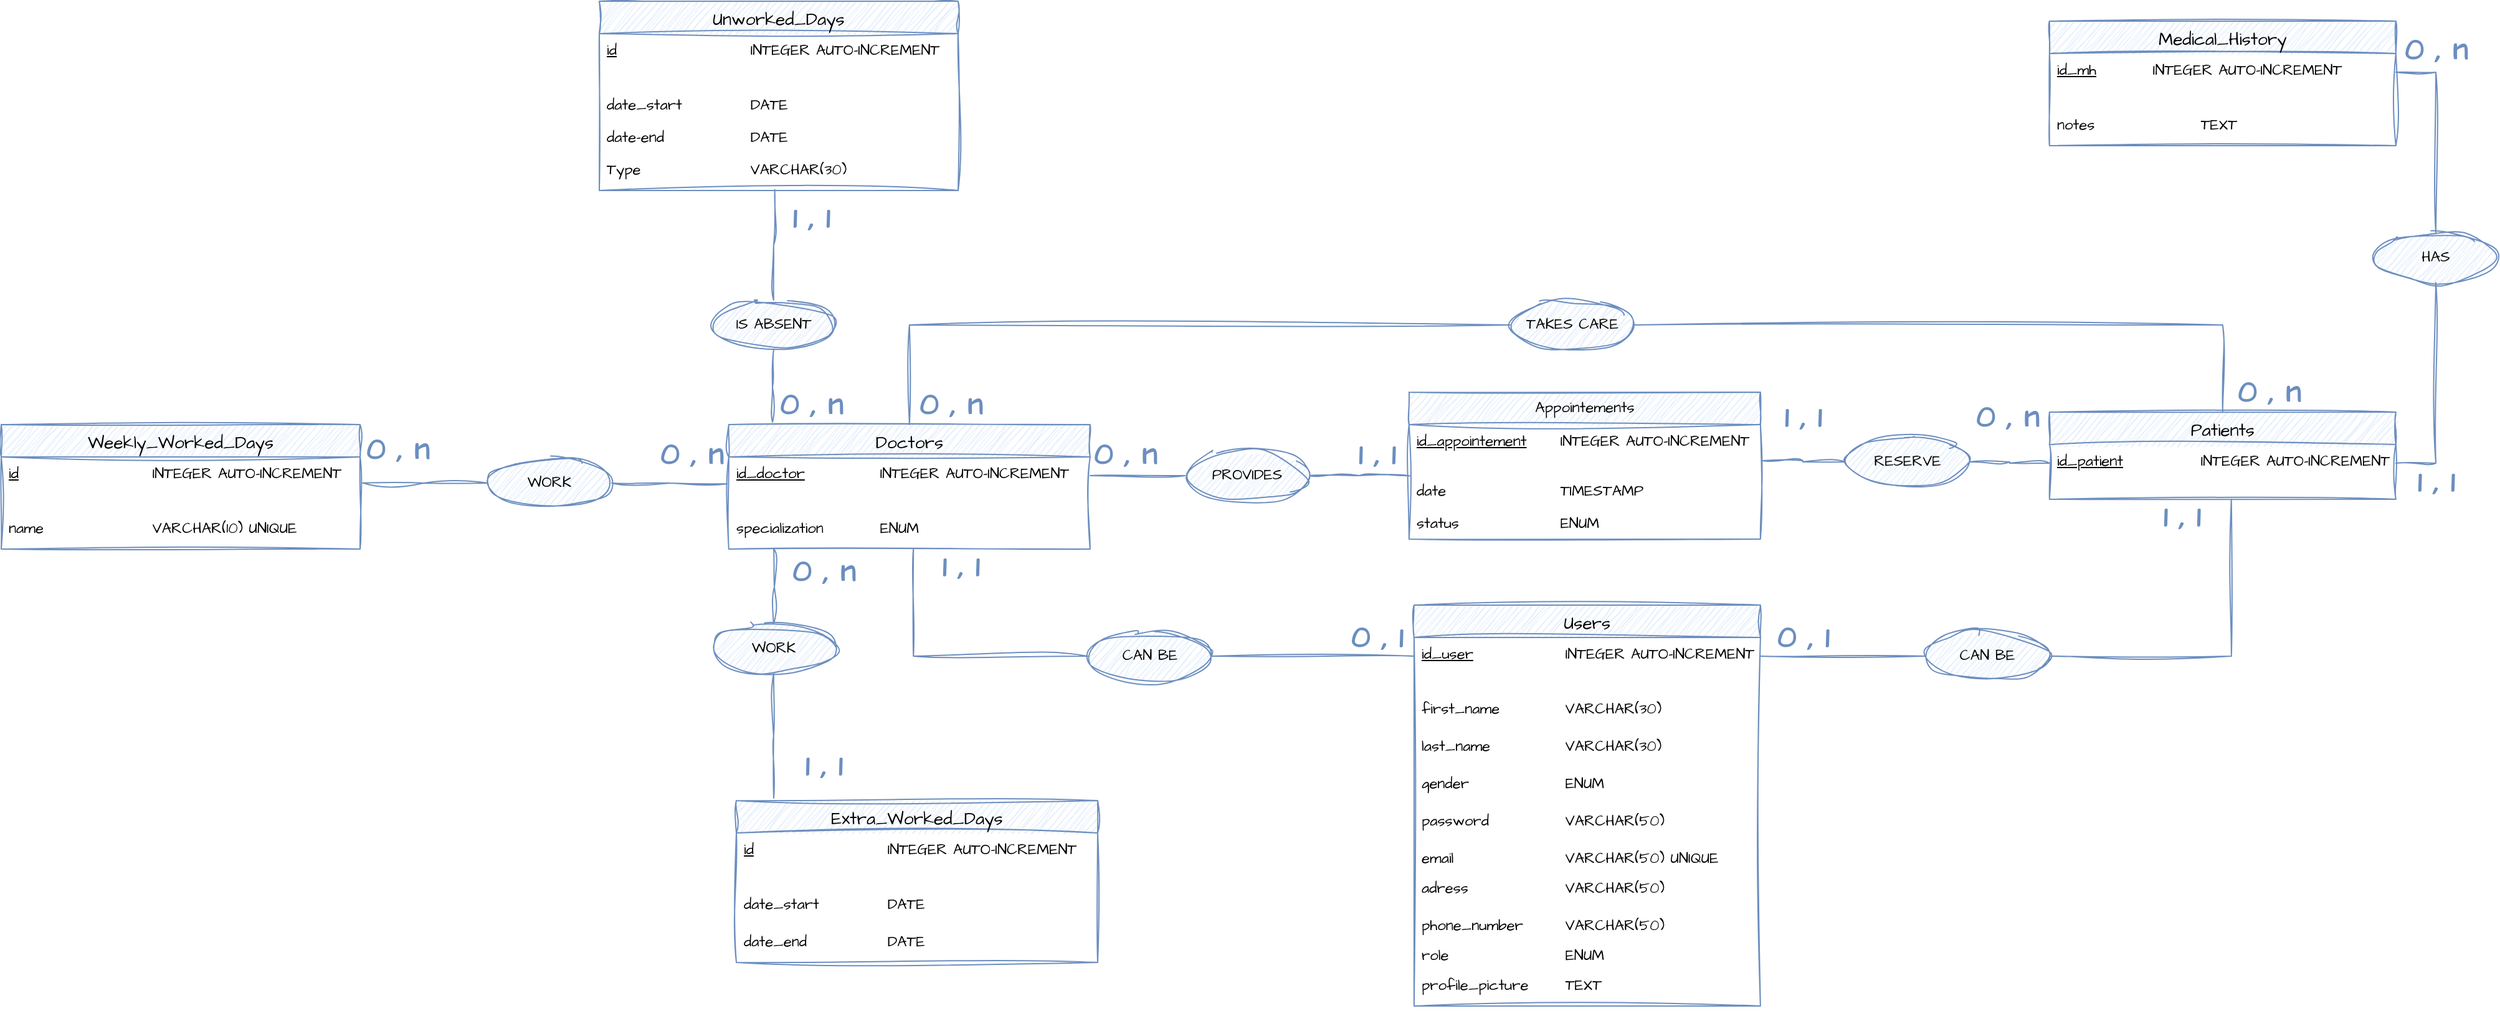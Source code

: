 <mxfile version="24.8.2">
  <diagram name="Page-1" id="alxZZVMIQb0VcoKswXgU">
    <mxGraphModel dx="3704" dy="735" grid="0" gridSize="10" guides="1" tooltips="1" connect="1" arrows="1" fold="1" page="1" pageScale="1" pageWidth="1169" pageHeight="827" background="none" math="0" shadow="0">
      <root>
        <mxCell id="0" />
        <mxCell id="1" parent="0" />
        <mxCell id="Q0sIho2IhB4wknDSnB5H-2" value="Patients" style="swimlane;fontStyle=0;childLayout=stackLayout;horizontal=1;startSize=26;horizontalStack=0;resizeParent=1;resizeParentMax=0;resizeLast=0;collapsible=1;marginBottom=0;align=center;fontSize=14;sketch=1;hachureGap=4;jiggle=2;curveFitting=1;fontFamily=Architects Daughter;fontSource=https%3A%2F%2Ffonts.googleapis.com%2Fcss%3Ffamily%3DArchitects%2BDaughter;fillColor=#dae8fc;strokeColor=#6c8ebf;" parent="1" vertex="1">
          <mxGeometry x="-691.08" y="347" width="278" height="70" as="geometry" />
        </mxCell>
        <mxCell id="Q0sIho2IhB4wknDSnB5H-3" value="&lt;u&gt;id_patient&lt;span style=&quot;white-space: pre;&quot;&gt;&#x9;&lt;span style=&quot;white-space: pre;&quot;&gt;&#x9;&lt;/span&gt;&lt;/span&gt;&lt;/u&gt;INTEGER AUTO-INCREMENT" style="text;strokeColor=none;fillColor=none;spacingLeft=4;spacingRight=4;overflow=hidden;rotatable=0;points=[[0,0.5],[1,0.5]];portConstraint=eastwest;fontSize=12;whiteSpace=wrap;html=1;fontFamily=Architects Daughter;fontSource=https%3A%2F%2Ffonts.googleapis.com%2Fcss%3Ffamily%3DArchitects%2BDaughter;" parent="Q0sIho2IhB4wknDSnB5H-2" vertex="1">
          <mxGeometry y="26" width="278" height="30" as="geometry" />
        </mxCell>
        <mxCell id="Q0sIho2IhB4wknDSnB5H-35" value="" style="text;strokeColor=none;fillColor=none;align=left;verticalAlign=middle;spacingTop=-1;spacingLeft=4;spacingRight=4;rotatable=0;labelPosition=right;points=[];portConstraint=eastwest;fontFamily=Architects Daughter;fontSource=https%3A%2F%2Ffonts.googleapis.com%2Fcss%3Ffamily%3DArchitects%2BDaughter;" parent="Q0sIho2IhB4wknDSnB5H-2" vertex="1">
          <mxGeometry y="56" width="278" height="14" as="geometry" />
        </mxCell>
        <mxCell id="Q0sIho2IhB4wknDSnB5H-12" value="Appointements" style="swimlane;fontStyle=0;childLayout=stackLayout;horizontal=1;startSize=26;fillColor=#dae8fc;horizontalStack=0;resizeParent=1;resizeParentMax=0;resizeLast=0;collapsible=1;marginBottom=0;whiteSpace=wrap;html=1;sketch=1;hachureGap=4;jiggle=2;curveFitting=1;fontFamily=Architects Daughter;fontSource=https%3A%2F%2Ffonts.googleapis.com%2Fcss%3Ffamily%3DArchitects%2BDaughter;strokeColor=#6c8ebf;" parent="1" vertex="1">
          <mxGeometry x="-1205.08" y="331" width="282" height="118" as="geometry" />
        </mxCell>
        <mxCell id="Q0sIho2IhB4wknDSnB5H-13" value="&lt;u&gt;id_appointement&lt;span style=&quot;white-space: pre;&quot;&gt;&#x9;&lt;/span&gt;&lt;/u&gt;INTEGER AUTO-INCREMENT" style="text;strokeColor=none;fillColor=none;align=left;verticalAlign=top;spacingLeft=4;spacingRight=4;overflow=hidden;rotatable=0;points=[[0,0.5],[1,0.5]];portConstraint=eastwest;whiteSpace=wrap;html=1;fontFamily=Architects Daughter;fontSource=https%3A%2F%2Ffonts.googleapis.com%2Fcss%3Ffamily%3DArchitects%2BDaughter;" parent="Q0sIho2IhB4wknDSnB5H-12" vertex="1">
          <mxGeometry y="26" width="282" height="26" as="geometry" />
        </mxCell>
        <mxCell id="Q0sIho2IhB4wknDSnB5H-33" value="" style="text;strokeColor=none;fillColor=none;align=left;verticalAlign=middle;spacingTop=-1;spacingLeft=4;spacingRight=4;rotatable=0;labelPosition=right;points=[];portConstraint=eastwest;fontFamily=Architects Daughter;fontSource=https%3A%2F%2Ffonts.googleapis.com%2Fcss%3Ffamily%3DArchitects%2BDaughter;" parent="Q0sIho2IhB4wknDSnB5H-12" vertex="1">
          <mxGeometry y="52" width="282" height="14" as="geometry" />
        </mxCell>
        <mxCell id="Q0sIho2IhB4wknDSnB5H-15" value="date&lt;span style=&quot;white-space: pre;&quot;&gt;&#x9;&lt;/span&gt;&lt;span style=&quot;white-space: pre;&quot;&gt;&#x9;&lt;/span&gt;&lt;span style=&quot;white-space: pre;&quot;&gt;&#x9;&lt;/span&gt;TIMESTAMP" style="text;strokeColor=none;fillColor=none;align=left;verticalAlign=top;spacingLeft=4;spacingRight=4;overflow=hidden;rotatable=0;points=[[0,0.5],[1,0.5]];portConstraint=eastwest;whiteSpace=wrap;html=1;fontFamily=Architects Daughter;fontSource=https%3A%2F%2Ffonts.googleapis.com%2Fcss%3Ffamily%3DArchitects%2BDaughter;" parent="Q0sIho2IhB4wknDSnB5H-12" vertex="1">
          <mxGeometry y="66" width="282" height="26" as="geometry" />
        </mxCell>
        <mxCell id="n1Hfq6vUsVu1If5atk3C-1" value="status&lt;span style=&quot;white-space: pre;&quot;&gt;&#x9;&lt;/span&gt;&lt;span style=&quot;white-space: pre;&quot;&gt;&#x9;&lt;/span&gt;&lt;span style=&quot;white-space: pre;&quot;&gt;&#x9;&lt;/span&gt;ENUM" style="text;strokeColor=none;fillColor=none;align=left;verticalAlign=top;spacingLeft=4;spacingRight=4;overflow=hidden;rotatable=0;points=[[0,0.5],[1,0.5]];portConstraint=eastwest;whiteSpace=wrap;html=1;fontFamily=Architects Daughter;fontSource=https%3A%2F%2Ffonts.googleapis.com%2Fcss%3Ffamily%3DArchitects%2BDaughter;" parent="Q0sIho2IhB4wknDSnB5H-12" vertex="1">
          <mxGeometry y="92" width="282" height="26" as="geometry" />
        </mxCell>
        <mxCell id="DxlF58V1070O_kGSzrWt-10" style="edgeStyle=orthogonalEdgeStyle;rounded=0;sketch=1;hachureGap=4;jiggle=2;curveFitting=1;orthogonalLoop=1;jettySize=auto;html=1;exitX=0.5;exitY=0;exitDx=0;exitDy=0;entryX=0;entryY=0.5;entryDx=0;entryDy=0;fontFamily=Architects Daughter;fontSource=https%3A%2F%2Ffonts.googleapis.com%2Fcss%3Ffamily%3DArchitects%2BDaughter;fillColor=#dae8fc;strokeColor=#6c8ebf;endArrow=none;endFill=0;" edge="1" parent="1" source="Q0sIho2IhB4wknDSnB5H-16" target="jdSFswwZCzQ2K8c3czEe-4">
          <mxGeometry relative="1" as="geometry" />
        </mxCell>
        <mxCell id="Q0sIho2IhB4wknDSnB5H-16" value="Doctors" style="swimlane;fontStyle=0;childLayout=stackLayout;horizontal=1;startSize=26;horizontalStack=0;resizeParent=1;resizeParentMax=0;resizeLast=0;collapsible=1;marginBottom=0;align=center;fontSize=14;sketch=1;hachureGap=4;jiggle=2;curveFitting=1;fontFamily=Architects Daughter;fontSource=https%3A%2F%2Ffonts.googleapis.com%2Fcss%3Ffamily%3DArchitects%2BDaughter;fillColor=#dae8fc;strokeColor=#6c8ebf;" parent="1" vertex="1">
          <mxGeometry x="-1751.08" y="357" width="290" height="100" as="geometry" />
        </mxCell>
        <mxCell id="Q0sIho2IhB4wknDSnB5H-17" value="&lt;u&gt;id_doctor&lt;span style=&quot;white-space: pre;&quot;&gt;&#x9;&lt;span style=&quot;white-space: pre;&quot;&gt;&#x9;&lt;/span&gt;&lt;/span&gt;&lt;/u&gt;INTEGER AUTO-INCREMENT" style="text;strokeColor=none;fillColor=none;spacingLeft=4;spacingRight=4;overflow=hidden;rotatable=0;points=[[0,0.5],[1,0.5]];portConstraint=eastwest;fontSize=12;whiteSpace=wrap;html=1;fontFamily=Architects Daughter;fontSource=https%3A%2F%2Ffonts.googleapis.com%2Fcss%3Ffamily%3DArchitects%2BDaughter;" parent="Q0sIho2IhB4wknDSnB5H-16" vertex="1">
          <mxGeometry y="26" width="290" height="30" as="geometry" />
        </mxCell>
        <mxCell id="Q0sIho2IhB4wknDSnB5H-34" value="" style="text;strokeColor=none;fillColor=none;align=left;verticalAlign=middle;spacingTop=-1;spacingLeft=4;spacingRight=4;rotatable=0;labelPosition=right;points=[];portConstraint=eastwest;fontFamily=Architects Daughter;fontSource=https%3A%2F%2Ffonts.googleapis.com%2Fcss%3Ffamily%3DArchitects%2BDaughter;" parent="Q0sIho2IhB4wknDSnB5H-16" vertex="1">
          <mxGeometry y="56" width="290" height="14" as="geometry" />
        </mxCell>
        <mxCell id="Q0sIho2IhB4wknDSnB5H-19" value="specialization&lt;span style=&quot;white-space: pre;&quot;&gt;&#x9;&lt;span style=&quot;white-space: pre;&quot;&gt;&#x9;&lt;/span&gt;&lt;/span&gt;ENUM" style="text;strokeColor=none;fillColor=none;spacingLeft=4;spacingRight=4;overflow=hidden;rotatable=0;points=[[0,0.5],[1,0.5]];portConstraint=eastwest;fontSize=12;whiteSpace=wrap;html=1;fontFamily=Architects Daughter;fontSource=https%3A%2F%2Ffonts.googleapis.com%2Fcss%3Ffamily%3DArchitects%2BDaughter;" parent="Q0sIho2IhB4wknDSnB5H-16" vertex="1">
          <mxGeometry y="70" width="290" height="30" as="geometry" />
        </mxCell>
        <mxCell id="Q0sIho2IhB4wknDSnB5H-60" value="Unworked_Days" style="swimlane;fontStyle=0;childLayout=stackLayout;horizontal=1;startSize=26;horizontalStack=0;resizeParent=1;resizeParentMax=0;resizeLast=0;collapsible=1;marginBottom=0;align=center;fontSize=14;sketch=1;hachureGap=4;jiggle=2;curveFitting=1;fontFamily=Architects Daughter;fontSource=https%3A%2F%2Ffonts.googleapis.com%2Fcss%3Ffamily%3DArchitects%2BDaughter;fillColor=#dae8fc;strokeColor=#6c8ebf;" parent="1" vertex="1">
          <mxGeometry x="-1855" y="17" width="288" height="152" as="geometry" />
        </mxCell>
        <mxCell id="Q0sIho2IhB4wknDSnB5H-61" value="&lt;u&gt;id&lt;span style=&quot;white-space: pre;&quot;&gt;&#x9;&lt;span style=&quot;white-space: pre;&quot;&gt;&#x9;&lt;span style=&quot;white-space: pre;&quot;&gt;&#x9;&lt;/span&gt;&lt;/span&gt;&lt;/span&gt;&lt;/u&gt;INTEGER AUTO-INCREMENT" style="text;strokeColor=none;fillColor=none;spacingLeft=4;spacingRight=4;overflow=hidden;rotatable=0;points=[[0,0.5],[1,0.5]];portConstraint=eastwest;fontSize=12;whiteSpace=wrap;html=1;fontFamily=Architects Daughter;fontSource=https%3A%2F%2Ffonts.googleapis.com%2Fcss%3Ffamily%3DArchitects%2BDaughter;" parent="Q0sIho2IhB4wknDSnB5H-60" vertex="1">
          <mxGeometry y="26" width="288" height="30" as="geometry" />
        </mxCell>
        <mxCell id="Q0sIho2IhB4wknDSnB5H-85" value="" style="text;strokeColor=none;fillColor=none;align=left;verticalAlign=middle;spacingTop=-1;spacingLeft=4;spacingRight=4;rotatable=0;labelPosition=right;points=[];portConstraint=eastwest;fontFamily=Architects Daughter;fontSource=https%3A%2F%2Ffonts.googleapis.com%2Fcss%3Ffamily%3DArchitects%2BDaughter;" parent="Q0sIho2IhB4wknDSnB5H-60" vertex="1">
          <mxGeometry y="56" width="288" height="14" as="geometry" />
        </mxCell>
        <mxCell id="Q0sIho2IhB4wknDSnB5H-63" value="date_start&lt;span style=&quot;white-space: pre;&quot;&gt;&#x9;&lt;/span&gt;&lt;span style=&quot;white-space: pre;&quot;&gt;&#x9;&lt;/span&gt;DATE" style="text;strokeColor=none;fillColor=none;align=left;verticalAlign=top;spacingLeft=4;spacingRight=4;overflow=hidden;rotatable=0;points=[[0,0.5],[1,0.5]];portConstraint=eastwest;whiteSpace=wrap;html=1;fontFamily=Architects Daughter;fontSource=https%3A%2F%2Ffonts.googleapis.com%2Fcss%3Ffamily%3DArchitects%2BDaughter;" parent="Q0sIho2IhB4wknDSnB5H-60" vertex="1">
          <mxGeometry y="70" width="288" height="26" as="geometry" />
        </mxCell>
        <mxCell id="Q0sIho2IhB4wknDSnB5H-64" value="date-end&lt;span style=&quot;white-space: pre;&quot;&gt;&#x9;&lt;/span&gt;&lt;span style=&quot;white-space: pre;&quot;&gt;&#x9;&lt;/span&gt;DATE" style="text;strokeColor=none;fillColor=none;align=left;verticalAlign=top;spacingLeft=4;spacingRight=4;overflow=hidden;rotatable=0;points=[[0,0.5],[1,0.5]];portConstraint=eastwest;whiteSpace=wrap;html=1;fontFamily=Architects Daughter;fontSource=https%3A%2F%2Ffonts.googleapis.com%2Fcss%3Ffamily%3DArchitects%2BDaughter;" parent="Q0sIho2IhB4wknDSnB5H-60" vertex="1">
          <mxGeometry y="96" width="288" height="26" as="geometry" />
        </mxCell>
        <mxCell id="Q0sIho2IhB4wknDSnB5H-66" value="Type&lt;span style=&quot;white-space: pre;&quot;&gt;&#x9;&lt;/span&gt;&lt;span style=&quot;white-space: pre;&quot;&gt;&#x9;&lt;/span&gt;&lt;span style=&quot;white-space: pre;&quot;&gt;&#x9;&lt;/span&gt;VARCHAR(30)" style="text;strokeColor=none;fillColor=none;spacingLeft=4;spacingRight=4;overflow=hidden;rotatable=0;points=[[0,0.5],[1,0.5]];portConstraint=eastwest;fontSize=12;whiteSpace=wrap;html=1;fontFamily=Architects Daughter;fontSource=https%3A%2F%2Ffonts.googleapis.com%2Fcss%3Ffamily%3DArchitects%2BDaughter;" parent="Q0sIho2IhB4wknDSnB5H-60" vertex="1">
          <mxGeometry y="122" width="288" height="30" as="geometry" />
        </mxCell>
        <mxCell id="Q0sIho2IhB4wknDSnB5H-67" value="Weekly_Worked_Days" style="swimlane;fontStyle=0;childLayout=stackLayout;horizontal=1;startSize=26;horizontalStack=0;resizeParent=1;resizeParentMax=0;resizeLast=0;collapsible=1;marginBottom=0;align=center;fontSize=14;sketch=1;hachureGap=4;jiggle=2;curveFitting=1;fontFamily=Architects Daughter;fontSource=https%3A%2F%2Ffonts.googleapis.com%2Fcss%3Ffamily%3DArchitects%2BDaughter;fillColor=#dae8fc;strokeColor=#6c8ebf;" parent="1" vertex="1">
          <mxGeometry x="-2335" y="357" width="288" height="100" as="geometry" />
        </mxCell>
        <mxCell id="Q0sIho2IhB4wknDSnB5H-68" value="&lt;u&gt;id&lt;span style=&quot;white-space: pre;&quot;&gt;&#x9;&lt;span style=&quot;white-space: pre;&quot;&gt;&#x9;&lt;span style=&quot;white-space: pre;&quot;&gt;&#x9;&lt;/span&gt;&lt;/span&gt;&lt;/span&gt;&lt;/u&gt;INTEGER AUTO-INCREMENT" style="text;strokeColor=none;fillColor=none;spacingLeft=4;spacingRight=4;overflow=hidden;rotatable=0;points=[[0,0.5],[1,0.5]];portConstraint=eastwest;fontSize=12;whiteSpace=wrap;html=1;fontFamily=Architects Daughter;fontSource=https%3A%2F%2Ffonts.googleapis.com%2Fcss%3Ffamily%3DArchitects%2BDaughter;" parent="Q0sIho2IhB4wknDSnB5H-67" vertex="1">
          <mxGeometry y="26" width="288" height="30" as="geometry" />
        </mxCell>
        <mxCell id="Q0sIho2IhB4wknDSnB5H-84" value="" style="text;strokeColor=none;fillColor=none;align=left;verticalAlign=middle;spacingTop=-1;spacingLeft=4;spacingRight=4;rotatable=0;labelPosition=right;points=[];portConstraint=eastwest;fontFamily=Architects Daughter;fontSource=https%3A%2F%2Ffonts.googleapis.com%2Fcss%3Ffamily%3DArchitects%2BDaughter;" parent="Q0sIho2IhB4wknDSnB5H-67" vertex="1">
          <mxGeometry y="56" width="288" height="14" as="geometry" />
        </mxCell>
        <mxCell id="Q0sIho2IhB4wknDSnB5H-69" value="name&lt;span style=&quot;white-space: pre;&quot;&gt;&#x9;&lt;/span&gt;&lt;span style=&quot;white-space: pre;&quot;&gt;&#x9;&lt;/span&gt;&lt;span style=&quot;white-space: pre;&quot;&gt;&#x9;&lt;/span&gt;VARCHAR(10) UNIQUE" style="text;strokeColor=none;fillColor=none;spacingLeft=4;spacingRight=4;overflow=hidden;rotatable=0;points=[[0,0.5],[1,0.5]];portConstraint=eastwest;fontSize=12;whiteSpace=wrap;html=1;fontFamily=Architects Daughter;fontSource=https%3A%2F%2Ffonts.googleapis.com%2Fcss%3Ffamily%3DArchitects%2BDaughter;" parent="Q0sIho2IhB4wknDSnB5H-67" vertex="1">
          <mxGeometry y="70" width="288" height="30" as="geometry" />
        </mxCell>
        <mxCell id="Q88RYrXmznJypRlkHGew-1" value="Extra_Worked_Days" style="swimlane;fontStyle=0;childLayout=stackLayout;horizontal=1;startSize=26;horizontalStack=0;resizeParent=1;resizeParentMax=0;resizeLast=0;collapsible=1;marginBottom=0;align=center;fontSize=14;sketch=1;hachureGap=4;jiggle=2;curveFitting=1;fontFamily=Architects Daughter;fontSource=https%3A%2F%2Ffonts.googleapis.com%2Fcss%3Ffamily%3DArchitects%2BDaughter;fillColor=#dae8fc;strokeColor=#6c8ebf;" parent="1" vertex="1">
          <mxGeometry x="-1745" y="659" width="290" height="130" as="geometry" />
        </mxCell>
        <mxCell id="Q88RYrXmznJypRlkHGew-5" value="&lt;u&gt;id&lt;span style=&quot;white-space: pre;&quot;&gt;&#x9;&lt;span style=&quot;white-space: pre;&quot;&gt;&#x9;&lt;span style=&quot;white-space: pre;&quot;&gt;&#x9;&lt;/span&gt;&lt;/span&gt;&lt;/span&gt;&lt;/u&gt;INTEGER AUTO-INCREMENT" style="text;strokeColor=none;fillColor=none;spacingLeft=4;spacingRight=4;overflow=hidden;rotatable=0;points=[[0,0.5],[1,0.5]];portConstraint=eastwest;fontSize=12;whiteSpace=wrap;html=1;fontFamily=Architects Daughter;fontSource=https%3A%2F%2Ffonts.googleapis.com%2Fcss%3Ffamily%3DArchitects%2BDaughter;" parent="Q88RYrXmznJypRlkHGew-1" vertex="1">
          <mxGeometry y="26" width="290" height="30" as="geometry" />
        </mxCell>
        <mxCell id="Q88RYrXmznJypRlkHGew-6" value="" style="text;strokeColor=none;fillColor=none;align=left;verticalAlign=middle;spacingTop=-1;spacingLeft=4;spacingRight=4;rotatable=0;labelPosition=right;points=[];portConstraint=eastwest;fontFamily=Architects Daughter;fontSource=https%3A%2F%2Ffonts.googleapis.com%2Fcss%3Ffamily%3DArchitects%2BDaughter;" parent="Q88RYrXmznJypRlkHGew-1" vertex="1">
          <mxGeometry y="56" width="290" height="14" as="geometry" />
        </mxCell>
        <mxCell id="Q88RYrXmznJypRlkHGew-8" value="date_start&lt;span style=&quot;white-space: pre;&quot;&gt;&#x9;&lt;/span&gt;&lt;span style=&quot;white-space: pre;&quot;&gt;&#x9;&lt;/span&gt;DATE" style="text;strokeColor=none;fillColor=none;spacingLeft=4;spacingRight=4;overflow=hidden;rotatable=0;points=[[0,0.5],[1,0.5]];portConstraint=eastwest;fontSize=12;whiteSpace=wrap;html=1;fontFamily=Architects Daughter;fontSource=https%3A%2F%2Ffonts.googleapis.com%2Fcss%3Ffamily%3DArchitects%2BDaughter;" parent="Q88RYrXmznJypRlkHGew-1" vertex="1">
          <mxGeometry y="70" width="290" height="30" as="geometry" />
        </mxCell>
        <mxCell id="Q88RYrXmznJypRlkHGew-3" value="date_end&lt;span style=&quot;white-space: pre;&quot;&gt;&#x9;&lt;/span&gt;&lt;span style=&quot;white-space: pre;&quot;&gt;&#x9;&lt;/span&gt;DATE" style="text;strokeColor=none;fillColor=none;spacingLeft=4;spacingRight=4;overflow=hidden;rotatable=0;points=[[0,0.5],[1,0.5]];portConstraint=eastwest;fontSize=12;whiteSpace=wrap;html=1;fontFamily=Architects Daughter;fontSource=https%3A%2F%2Ffonts.googleapis.com%2Fcss%3Ffamily%3DArchitects%2BDaughter;" parent="Q88RYrXmznJypRlkHGew-1" vertex="1">
          <mxGeometry y="100" width="290" height="30" as="geometry" />
        </mxCell>
        <mxCell id="jdSFswwZCzQ2K8c3czEe-1" value="WORK" style="ellipse;whiteSpace=wrap;html=1;align=center;sketch=1;hachureGap=4;jiggle=2;curveFitting=1;fontFamily=Architects Daughter;fontSource=https%3A%2F%2Ffonts.googleapis.com%2Fcss%3Ffamily%3DArchitects%2BDaughter;fillColor=#dae8fc;strokeColor=#6c8ebf;" parent="1" vertex="1">
          <mxGeometry x="-1945" y="384" width="100" height="40" as="geometry" />
        </mxCell>
        <mxCell id="DxlF58V1070O_kGSzrWt-11" style="edgeStyle=orthogonalEdgeStyle;rounded=0;sketch=1;hachureGap=4;jiggle=2;curveFitting=1;orthogonalLoop=1;jettySize=auto;html=1;exitX=1;exitY=0.5;exitDx=0;exitDy=0;entryX=0.5;entryY=0;entryDx=0;entryDy=0;fontFamily=Architects Daughter;fontSource=https%3A%2F%2Ffonts.googleapis.com%2Fcss%3Ffamily%3DArchitects%2BDaughter;fillColor=#dae8fc;strokeColor=#6c8ebf;endArrow=none;endFill=0;" edge="1" parent="1" source="jdSFswwZCzQ2K8c3czEe-4" target="Q0sIho2IhB4wknDSnB5H-2">
          <mxGeometry relative="1" as="geometry" />
        </mxCell>
        <mxCell id="jdSFswwZCzQ2K8c3czEe-4" value="TAKES CARE" style="ellipse;whiteSpace=wrap;html=1;align=center;sketch=1;hachureGap=4;jiggle=2;curveFitting=1;fontFamily=Architects Daughter;fontSource=https%3A%2F%2Ffonts.googleapis.com%2Fcss%3Ffamily%3DArchitects%2BDaughter;fillColor=#dae8fc;strokeColor=#6c8ebf;" parent="1" vertex="1">
          <mxGeometry x="-1124" y="257" width="100" height="40" as="geometry" />
        </mxCell>
        <mxCell id="jdSFswwZCzQ2K8c3czEe-7" value="PROVIDES" style="ellipse;whiteSpace=wrap;html=1;align=center;sketch=1;hachureGap=4;jiggle=2;curveFitting=1;fontFamily=Architects Daughter;fontSource=https%3A%2F%2Ffonts.googleapis.com%2Fcss%3Ffamily%3DArchitects%2BDaughter;fillColor=#dae8fc;strokeColor=#6c8ebf;" parent="1" vertex="1">
          <mxGeometry x="-1385" y="378" width="100" height="40" as="geometry" />
        </mxCell>
        <mxCell id="jdSFswwZCzQ2K8c3czEe-9" value="RESERVE" style="ellipse;whiteSpace=wrap;html=1;align=center;sketch=1;hachureGap=4;jiggle=2;curveFitting=1;fontFamily=Architects Daughter;fontSource=https%3A%2F%2Ffonts.googleapis.com%2Fcss%3Ffamily%3DArchitects%2BDaughter;fillColor=#dae8fc;strokeColor=#6c8ebf;" parent="1" vertex="1">
          <mxGeometry x="-855" y="367" width="100" height="40" as="geometry" />
        </mxCell>
        <mxCell id="jdSFswwZCzQ2K8c3czEe-14" style="edgeStyle=orthogonalEdgeStyle;rounded=0;sketch=1;hachureGap=4;jiggle=2;curveFitting=1;orthogonalLoop=1;jettySize=auto;html=1;exitX=0.5;exitY=1;exitDx=0;exitDy=0;fontFamily=Architects Daughter;fontSource=https%3A%2F%2Ffonts.googleapis.com%2Fcss%3Ffamily%3DArchitects%2BDaughter;fillColor=#dae8fc;strokeColor=#6c8ebf;endArrow=none;endFill=0;" parent="1" source="jdSFswwZCzQ2K8c3czEe-12" edge="1">
          <mxGeometry relative="1" as="geometry">
            <mxPoint x="-1715" y="657" as="targetPoint" />
          </mxGeometry>
        </mxCell>
        <mxCell id="jdSFswwZCzQ2K8c3czEe-12" value="WORK" style="ellipse;whiteSpace=wrap;html=1;align=center;sketch=1;hachureGap=4;jiggle=2;curveFitting=1;fontFamily=Architects Daughter;fontSource=https%3A%2F%2Ffonts.googleapis.com%2Fcss%3Ffamily%3DArchitects%2BDaughter;fillColor=#dae8fc;strokeColor=#6c8ebf;" parent="1" vertex="1">
          <mxGeometry x="-1765.08" y="517" width="100" height="40" as="geometry" />
        </mxCell>
        <mxCell id="jdSFswwZCzQ2K8c3czEe-39" style="edgeStyle=orthogonalEdgeStyle;rounded=0;sketch=1;hachureGap=4;jiggle=2;curveFitting=1;orthogonalLoop=1;jettySize=auto;html=1;exitX=0.5;exitY=0;exitDx=0;exitDy=0;entryX=0.489;entryY=0.978;entryDx=0;entryDy=0;fontFamily=Architects Daughter;fontSource=https%3A%2F%2Ffonts.googleapis.com%2Fcss%3Ffamily%3DArchitects%2BDaughter;fillColor=#dae8fc;strokeColor=#6c8ebf;entryPerimeter=0;endArrow=none;endFill=0;" parent="1" source="jdSFswwZCzQ2K8c3czEe-15" target="Q0sIho2IhB4wknDSnB5H-66" edge="1">
          <mxGeometry relative="1" as="geometry">
            <mxPoint x="-1751.08" y="212" as="targetPoint" />
          </mxGeometry>
        </mxCell>
        <mxCell id="jdSFswwZCzQ2K8c3czEe-15" value="IS ABSENT" style="ellipse;whiteSpace=wrap;html=1;align=center;sketch=1;hachureGap=4;jiggle=2;curveFitting=1;fontFamily=Architects Daughter;fontSource=https%3A%2F%2Ffonts.googleapis.com%2Fcss%3Ffamily%3DArchitects%2BDaughter;fillColor=#dae8fc;strokeColor=#6c8ebf;" parent="1" vertex="1">
          <mxGeometry x="-1765.08" y="257" width="100" height="40" as="geometry" />
        </mxCell>
        <mxCell id="jdSFswwZCzQ2K8c3czEe-17" value="Users" style="swimlane;fontStyle=0;childLayout=stackLayout;horizontal=1;startSize=26;horizontalStack=0;resizeParent=1;resizeParentMax=0;resizeLast=0;collapsible=1;marginBottom=0;align=center;fontSize=14;sketch=1;hachureGap=4;jiggle=2;curveFitting=1;fontFamily=Architects Daughter;fontSource=https%3A%2F%2Ffonts.googleapis.com%2Fcss%3Ffamily%3DArchitects%2BDaughter;fillColor=#dae8fc;strokeColor=#6c8ebf;" parent="1" vertex="1">
          <mxGeometry x="-1201.08" y="502" width="278" height="322" as="geometry" />
        </mxCell>
        <mxCell id="jdSFswwZCzQ2K8c3czEe-18" value="&lt;u&gt;id_user&lt;span style=&quot;white-space: pre;&quot;&gt;&#x9;&lt;span style=&quot;white-space: pre;&quot;&gt;&#x9;&lt;/span&gt;&lt;/span&gt;&lt;/u&gt;INTEGER AUTO-INCREMENT" style="text;strokeColor=none;fillColor=none;spacingLeft=4;spacingRight=4;overflow=hidden;rotatable=0;points=[[0,0.5],[1,0.5]];portConstraint=eastwest;fontSize=12;whiteSpace=wrap;html=1;fontFamily=Architects Daughter;fontSource=https%3A%2F%2Ffonts.googleapis.com%2Fcss%3Ffamily%3DArchitects%2BDaughter;" parent="jdSFswwZCzQ2K8c3czEe-17" vertex="1">
          <mxGeometry y="26" width="278" height="30" as="geometry" />
        </mxCell>
        <mxCell id="jdSFswwZCzQ2K8c3czEe-19" value="" style="text;strokeColor=none;fillColor=none;align=left;verticalAlign=middle;spacingTop=-1;spacingLeft=4;spacingRight=4;rotatable=0;labelPosition=right;points=[];portConstraint=eastwest;fontFamily=Architects Daughter;fontSource=https%3A%2F%2Ffonts.googleapis.com%2Fcss%3Ffamily%3DArchitects%2BDaughter;" parent="jdSFswwZCzQ2K8c3czEe-17" vertex="1">
          <mxGeometry y="56" width="278" height="14" as="geometry" />
        </mxCell>
        <mxCell id="jdSFswwZCzQ2K8c3czEe-20" value="first_name&lt;span style=&quot;white-space: pre;&quot;&gt;&#x9;&lt;span style=&quot;white-space: pre;&quot;&gt;&#x9;&lt;/span&gt;&lt;/span&gt;VARCHAR(30)" style="text;strokeColor=none;fillColor=none;spacingLeft=4;spacingRight=4;overflow=hidden;rotatable=0;points=[[0,0.5],[1,0.5]];portConstraint=eastwest;fontSize=12;whiteSpace=wrap;html=1;fontFamily=Architects Daughter;fontSource=https%3A%2F%2Ffonts.googleapis.com%2Fcss%3Ffamily%3DArchitects%2BDaughter;" parent="jdSFswwZCzQ2K8c3czEe-17" vertex="1">
          <mxGeometry y="70" width="278" height="30" as="geometry" />
        </mxCell>
        <mxCell id="jdSFswwZCzQ2K8c3czEe-21" value="last_name&lt;span style=&quot;white-space: pre;&quot;&gt;&#x9;&lt;span style=&quot;white-space: pre;&quot;&gt;&#x9;&lt;/span&gt;&lt;/span&gt;VARCHAR(30)" style="text;strokeColor=none;fillColor=none;spacingLeft=4;spacingRight=4;overflow=hidden;rotatable=0;points=[[0,0.5],[1,0.5]];portConstraint=eastwest;fontSize=12;whiteSpace=wrap;html=1;fontFamily=Architects Daughter;fontSource=https%3A%2F%2Ffonts.googleapis.com%2Fcss%3Ffamily%3DArchitects%2BDaughter;" parent="jdSFswwZCzQ2K8c3czEe-17" vertex="1">
          <mxGeometry y="100" width="278" height="30" as="geometry" />
        </mxCell>
        <mxCell id="DxlF58V1070O_kGSzrWt-1" value="gender&lt;span style=&quot;white-space: pre;&quot;&gt;&#x9;&lt;span style=&quot;white-space: pre;&quot;&gt;&#x9;&lt;/span&gt;E&lt;/span&gt;NUM" style="text;strokeColor=none;fillColor=none;spacingLeft=4;spacingRight=4;overflow=hidden;rotatable=0;points=[[0,0.5],[1,0.5]];portConstraint=eastwest;fontSize=12;whiteSpace=wrap;html=1;fontFamily=Architects Daughter;fontSource=https%3A%2F%2Ffonts.googleapis.com%2Fcss%3Ffamily%3DArchitects%2BDaughter;" vertex="1" parent="jdSFswwZCzQ2K8c3czEe-17">
          <mxGeometry y="130" width="278" height="30" as="geometry" />
        </mxCell>
        <mxCell id="jdSFswwZCzQ2K8c3czEe-22" value="password&lt;span style=&quot;white-space: pre;&quot;&gt;&#x9;&lt;span style=&quot;white-space: pre;&quot;&gt;&#x9;&lt;/span&gt;&lt;/span&gt;VARCHAR(50)" style="text;strokeColor=none;fillColor=none;spacingLeft=4;spacingRight=4;overflow=hidden;rotatable=0;points=[[0,0.5],[1,0.5]];portConstraint=eastwest;fontSize=12;whiteSpace=wrap;html=1;fontFamily=Architects Daughter;fontSource=https%3A%2F%2Ffonts.googleapis.com%2Fcss%3Ffamily%3DArchitects%2BDaughter;" parent="jdSFswwZCzQ2K8c3czEe-17" vertex="1">
          <mxGeometry y="160" width="278" height="30" as="geometry" />
        </mxCell>
        <mxCell id="jdSFswwZCzQ2K8c3czEe-23" value="email&lt;span style=&quot;white-space: pre;&quot;&gt;&#x9;&lt;/span&gt;&lt;span style=&quot;white-space: pre;&quot;&gt;&#x9;&lt;span style=&quot;white-space: pre;&quot;&gt;&#x9;&lt;/span&gt;&lt;/span&gt;VARCHAR(50) UNIQUE" style="text;strokeColor=none;fillColor=none;spacingLeft=4;spacingRight=4;overflow=hidden;rotatable=0;points=[[0,0.5],[1,0.5]];portConstraint=eastwest;fontSize=12;whiteSpace=wrap;html=1;fontFamily=Architects Daughter;fontSource=https%3A%2F%2Ffonts.googleapis.com%2Fcss%3Ffamily%3DArchitects%2BDaughter;" parent="jdSFswwZCzQ2K8c3czEe-17" vertex="1">
          <mxGeometry y="190" width="278" height="24" as="geometry" />
        </mxCell>
        <mxCell id="jdSFswwZCzQ2K8c3czEe-24" value="adress&lt;span style=&quot;white-space: pre;&quot;&gt;&#x9;&lt;/span&gt;&lt;span style=&quot;white-space: pre;&quot;&gt;&#x9;&lt;/span&gt;VARCHAR(50)" style="text;strokeColor=none;fillColor=none;spacingLeft=4;spacingRight=4;overflow=hidden;rotatable=0;points=[[0,0.5],[1,0.5]];portConstraint=eastwest;fontSize=12;whiteSpace=wrap;html=1;fontFamily=Architects Daughter;fontSource=https%3A%2F%2Ffonts.googleapis.com%2Fcss%3Ffamily%3DArchitects%2BDaughter;" parent="jdSFswwZCzQ2K8c3czEe-17" vertex="1">
          <mxGeometry y="214" width="278" height="30" as="geometry" />
        </mxCell>
        <mxCell id="jdSFswwZCzQ2K8c3czEe-25" value="phone_number&lt;span style=&quot;white-space: pre;&quot;&gt;&#x9;&lt;/span&gt;VARCHAR(50)" style="text;strokeColor=none;fillColor=none;spacingLeft=4;spacingRight=4;overflow=hidden;rotatable=0;points=[[0,0.5],[1,0.5]];portConstraint=eastwest;fontSize=12;whiteSpace=wrap;html=1;fontFamily=Architects Daughter;fontSource=https%3A%2F%2Ffonts.googleapis.com%2Fcss%3Ffamily%3DArchitects%2BDaughter;" parent="jdSFswwZCzQ2K8c3czEe-17" vertex="1">
          <mxGeometry y="244" width="278" height="24" as="geometry" />
        </mxCell>
        <mxCell id="jdSFswwZCzQ2K8c3czEe-26" value="role&lt;span style=&quot;white-space: pre;&quot;&gt;&#x9;&lt;/span&gt;&lt;span style=&quot;white-space: pre;&quot;&gt;&#x9;&lt;/span&gt;&lt;span style=&quot;white-space: pre;&quot;&gt;&#x9;&lt;/span&gt;ENUM" style="text;strokeColor=none;fillColor=none;spacingLeft=4;spacingRight=4;overflow=hidden;rotatable=0;points=[[0,0.5],[1,0.5]];portConstraint=eastwest;fontSize=12;whiteSpace=wrap;html=1;fontFamily=Architects Daughter;fontSource=https%3A%2F%2Ffonts.googleapis.com%2Fcss%3Ffamily%3DArchitects%2BDaughter;" parent="jdSFswwZCzQ2K8c3czEe-17" vertex="1">
          <mxGeometry y="268" width="278" height="24" as="geometry" />
        </mxCell>
        <mxCell id="DxlF58V1070O_kGSzrWt-8" value="profile_picture&lt;span style=&quot;white-space: pre;&quot;&gt;&#x9;T&lt;/span&gt;EXT" style="text;strokeColor=none;fillColor=none;spacingLeft=4;spacingRight=4;overflow=hidden;rotatable=0;points=[[0,0.5],[1,0.5]];portConstraint=eastwest;fontSize=12;whiteSpace=wrap;html=1;fontFamily=Architects Daughter;fontSource=https%3A%2F%2Ffonts.googleapis.com%2Fcss%3Ffamily%3DArchitects%2BDaughter;" vertex="1" parent="jdSFswwZCzQ2K8c3czEe-17">
          <mxGeometry y="292" width="278" height="30" as="geometry" />
        </mxCell>
        <mxCell id="jdSFswwZCzQ2K8c3czEe-27" value="Medical_History" style="swimlane;fontStyle=0;childLayout=stackLayout;horizontal=1;startSize=26;horizontalStack=0;resizeParent=1;resizeParentMax=0;resizeLast=0;collapsible=1;marginBottom=0;align=center;fontSize=14;sketch=1;hachureGap=4;jiggle=2;curveFitting=1;fontFamily=Architects Daughter;fontSource=https%3A%2F%2Ffonts.googleapis.com%2Fcss%3Ffamily%3DArchitects%2BDaughter;fillColor=#dae8fc;strokeColor=#6c8ebf;" parent="1" vertex="1">
          <mxGeometry x="-691.08" y="33" width="278" height="100" as="geometry" />
        </mxCell>
        <mxCell id="jdSFswwZCzQ2K8c3czEe-28" value="&lt;u&gt;id_mh&lt;span style=&quot;white-space: pre;&quot;&gt;&#x9;&lt;span style=&quot;white-space: pre;&quot;&gt;&#x9;&lt;/span&gt;&lt;/span&gt;&lt;/u&gt;INTEGER AUTO-INCREMENT" style="text;strokeColor=none;fillColor=none;spacingLeft=4;spacingRight=4;overflow=hidden;rotatable=0;points=[[0,0.5],[1,0.5]];portConstraint=eastwest;fontSize=12;whiteSpace=wrap;html=1;fontFamily=Architects Daughter;fontSource=https%3A%2F%2Ffonts.googleapis.com%2Fcss%3Ffamily%3DArchitects%2BDaughter;" parent="jdSFswwZCzQ2K8c3czEe-27" vertex="1">
          <mxGeometry y="26" width="278" height="30" as="geometry" />
        </mxCell>
        <mxCell id="jdSFswwZCzQ2K8c3czEe-29" value="" style="text;strokeColor=none;fillColor=none;align=left;verticalAlign=middle;spacingTop=-1;spacingLeft=4;spacingRight=4;rotatable=0;labelPosition=right;points=[];portConstraint=eastwest;fontFamily=Architects Daughter;fontSource=https%3A%2F%2Ffonts.googleapis.com%2Fcss%3Ffamily%3DArchitects%2BDaughter;" parent="jdSFswwZCzQ2K8c3czEe-27" vertex="1">
          <mxGeometry y="56" width="278" height="14" as="geometry" />
        </mxCell>
        <mxCell id="jdSFswwZCzQ2K8c3czEe-31" value="notes&lt;span style=&quot;white-space: pre;&quot;&gt;&#x9;&lt;/span&gt;&lt;span style=&quot;white-space: pre;&quot;&gt;&#x9;&lt;/span&gt;&lt;span style=&quot;white-space: pre;&quot;&gt;&#x9;&lt;/span&gt;TEXT" style="text;strokeColor=none;fillColor=none;spacingLeft=4;spacingRight=4;overflow=hidden;rotatable=0;points=[[0,0.5],[1,0.5]];portConstraint=eastwest;fontSize=12;whiteSpace=wrap;html=1;fontFamily=Architects Daughter;fontSource=https%3A%2F%2Ffonts.googleapis.com%2Fcss%3Ffamily%3DArchitects%2BDaughter;" parent="jdSFswwZCzQ2K8c3czEe-27" vertex="1">
          <mxGeometry y="70" width="278" height="30" as="geometry" />
        </mxCell>
        <mxCell id="jdSFswwZCzQ2K8c3czEe-42" style="edgeStyle=orthogonalEdgeStyle;rounded=0;sketch=1;hachureGap=4;jiggle=2;curveFitting=1;orthogonalLoop=1;jettySize=auto;html=1;exitX=0.121;exitY=-0.02;exitDx=0;exitDy=0;entryX=0.5;entryY=1;entryDx=0;entryDy=0;fontFamily=Architects Daughter;fontSource=https%3A%2F%2Ffonts.googleapis.com%2Fcss%3Ffamily%3DArchitects%2BDaughter;fillColor=#dae8fc;strokeColor=#6c8ebf;endArrow=none;endFill=0;exitPerimeter=0;" parent="1" source="Q0sIho2IhB4wknDSnB5H-16" target="jdSFswwZCzQ2K8c3czEe-15" edge="1">
          <mxGeometry relative="1" as="geometry" />
        </mxCell>
        <mxCell id="jdSFswwZCzQ2K8c3czEe-43" style="edgeStyle=orthogonalEdgeStyle;rounded=0;sketch=1;hachureGap=4;jiggle=2;curveFitting=1;orthogonalLoop=1;jettySize=auto;html=1;entryX=0.5;entryY=0;entryDx=0;entryDy=0;fontFamily=Architects Daughter;fontSource=https%3A%2F%2Ffonts.googleapis.com%2Fcss%3Ffamily%3DArchitects%2BDaughter;fillColor=#dae8fc;strokeColor=#6c8ebf;endArrow=none;endFill=0;" parent="1" target="jdSFswwZCzQ2K8c3czEe-12" edge="1">
          <mxGeometry relative="1" as="geometry">
            <mxPoint x="-1715" y="457" as="sourcePoint" />
          </mxGeometry>
        </mxCell>
        <mxCell id="jdSFswwZCzQ2K8c3czEe-46" style="edgeStyle=orthogonalEdgeStyle;rounded=0;sketch=1;hachureGap=4;jiggle=2;curveFitting=1;orthogonalLoop=1;jettySize=auto;html=1;exitX=1;exitY=0.5;exitDx=0;exitDy=0;entryX=0;entryY=0.5;entryDx=0;entryDy=0;fontFamily=Architects Daughter;fontSource=https%3A%2F%2Ffonts.googleapis.com%2Fcss%3Ffamily%3DArchitects%2BDaughter;fillColor=#dae8fc;strokeColor=#6c8ebf;endArrow=none;endFill=0;" parent="1" source="Q0sIho2IhB4wknDSnB5H-17" target="jdSFswwZCzQ2K8c3czEe-7" edge="1">
          <mxGeometry relative="1" as="geometry" />
        </mxCell>
        <mxCell id="jdSFswwZCzQ2K8c3czEe-47" style="edgeStyle=orthogonalEdgeStyle;rounded=0;sketch=1;hachureGap=4;jiggle=2;curveFitting=1;orthogonalLoop=1;jettySize=auto;html=1;exitX=0;exitY=0.5;exitDx=0;exitDy=0;entryX=1;entryY=0.5;entryDx=0;entryDy=0;fontFamily=Architects Daughter;fontSource=https%3A%2F%2Ffonts.googleapis.com%2Fcss%3Ffamily%3DArchitects%2BDaughter;fillColor=#dae8fc;strokeColor=#6c8ebf;endArrow=none;endFill=0;" parent="1" source="Q0sIho2IhB4wknDSnB5H-3" target="jdSFswwZCzQ2K8c3czEe-9" edge="1">
          <mxGeometry relative="1" as="geometry" />
        </mxCell>
        <mxCell id="jdSFswwZCzQ2K8c3czEe-53" style="edgeStyle=orthogonalEdgeStyle;rounded=0;sketch=1;hachureGap=4;jiggle=2;curveFitting=1;orthogonalLoop=1;jettySize=auto;html=1;exitX=0;exitY=0.5;exitDx=0;exitDy=0;fontFamily=Architects Daughter;fontSource=https%3A%2F%2Ffonts.googleapis.com%2Fcss%3Ffamily%3DArchitects%2BDaughter;fillColor=#dae8fc;strokeColor=#6c8ebf;entryX=0.511;entryY=0.99;entryDx=0;entryDy=0;entryPerimeter=0;endArrow=none;endFill=0;" parent="1" source="jdSFswwZCzQ2K8c3czEe-51" target="Q0sIho2IhB4wknDSnB5H-19" edge="1">
          <mxGeometry relative="1" as="geometry">
            <mxPoint x="-1395" y="417" as="targetPoint" />
            <Array as="points">
              <mxPoint x="-1603" y="543" />
            </Array>
          </mxGeometry>
        </mxCell>
        <mxCell id="jdSFswwZCzQ2K8c3czEe-51" value="CAN BE" style="ellipse;whiteSpace=wrap;html=1;align=center;sketch=1;hachureGap=4;jiggle=2;curveFitting=1;fontFamily=Architects Daughter;fontSource=https%3A%2F%2Ffonts.googleapis.com%2Fcss%3Ffamily%3DArchitects%2BDaughter;fillColor=#dae8fc;strokeColor=#6c8ebf;" parent="1" vertex="1">
          <mxGeometry x="-1463.08" y="523" width="100" height="40" as="geometry" />
        </mxCell>
        <mxCell id="jdSFswwZCzQ2K8c3czEe-52" style="edgeStyle=orthogonalEdgeStyle;rounded=0;sketch=1;hachureGap=4;jiggle=2;curveFitting=1;orthogonalLoop=1;jettySize=auto;html=1;exitX=0;exitY=0.5;exitDx=0;exitDy=0;fontFamily=Architects Daughter;fontSource=https%3A%2F%2Ffonts.googleapis.com%2Fcss%3Ffamily%3DArchitects%2BDaughter;fillColor=#dae8fc;strokeColor=#6c8ebf;endArrow=none;endFill=0;" parent="1" source="jdSFswwZCzQ2K8c3czEe-18" target="jdSFswwZCzQ2K8c3czEe-51" edge="1">
          <mxGeometry relative="1" as="geometry" />
        </mxCell>
        <mxCell id="jdSFswwZCzQ2K8c3czEe-54" value="CAN BE" style="ellipse;whiteSpace=wrap;html=1;align=center;sketch=1;hachureGap=4;jiggle=2;curveFitting=1;fontFamily=Architects Daughter;fontSource=https%3A%2F%2Ffonts.googleapis.com%2Fcss%3Ffamily%3DArchitects%2BDaughter;fillColor=#dae8fc;strokeColor=#6c8ebf;" parent="1" vertex="1">
          <mxGeometry x="-791.08" y="523" width="100" height="40" as="geometry" />
        </mxCell>
        <mxCell id="jdSFswwZCzQ2K8c3czEe-55" style="edgeStyle=orthogonalEdgeStyle;rounded=0;sketch=1;hachureGap=4;jiggle=2;curveFitting=1;orthogonalLoop=1;jettySize=auto;html=1;exitX=1;exitY=0.5;exitDx=0;exitDy=0;entryX=0;entryY=0.5;entryDx=0;entryDy=0;fontFamily=Architects Daughter;fontSource=https%3A%2F%2Ffonts.googleapis.com%2Fcss%3Ffamily%3DArchitects%2BDaughter;fillColor=#dae8fc;strokeColor=#6c8ebf;endArrow=none;endFill=0;" parent="1" source="jdSFswwZCzQ2K8c3czEe-18" target="jdSFswwZCzQ2K8c3czEe-54" edge="1">
          <mxGeometry relative="1" as="geometry" />
        </mxCell>
        <mxCell id="DxlF58V1070O_kGSzrWt-3" style="edgeStyle=orthogonalEdgeStyle;rounded=0;sketch=1;hachureGap=4;jiggle=2;curveFitting=1;orthogonalLoop=1;jettySize=auto;html=1;exitX=0.5;exitY=0;exitDx=0;exitDy=0;entryX=1;entryY=0.5;entryDx=0;entryDy=0;fontFamily=Architects Daughter;fontSource=https%3A%2F%2Ffonts.googleapis.com%2Fcss%3Ffamily%3DArchitects%2BDaughter;fillColor=#dae8fc;strokeColor=#6c8ebf;endArrow=none;endFill=0;" edge="1" parent="1" source="jdSFswwZCzQ2K8c3czEe-59" target="jdSFswwZCzQ2K8c3czEe-28">
          <mxGeometry relative="1" as="geometry" />
        </mxCell>
        <mxCell id="jdSFswwZCzQ2K8c3czEe-59" value="HAS" style="ellipse;whiteSpace=wrap;html=1;align=center;sketch=1;hachureGap=4;jiggle=2;curveFitting=1;fontFamily=Architects Daughter;fontSource=https%3A%2F%2Ffonts.googleapis.com%2Fcss%3Ffamily%3DArchitects%2BDaughter;fillColor=#dae8fc;strokeColor=#6c8ebf;" parent="1" vertex="1">
          <mxGeometry x="-431" y="203" width="100" height="40" as="geometry" />
        </mxCell>
        <mxCell id="jdSFswwZCzQ2K8c3czEe-62" style="edgeStyle=orthogonalEdgeStyle;rounded=0;sketch=1;hachureGap=4;jiggle=2;curveFitting=1;orthogonalLoop=1;jettySize=auto;html=1;exitX=0;exitY=0.5;exitDx=0;exitDy=0;entryX=1.005;entryY=0.214;entryDx=0;entryDy=0;entryPerimeter=0;fontFamily=Architects Daughter;fontSource=https%3A%2F%2Ffonts.googleapis.com%2Fcss%3Ffamily%3DArchitects%2BDaughter;endArrow=none;endFill=0;fillColor=#dae8fc;strokeColor=#6c8ebf;" parent="1" source="jdSFswwZCzQ2K8c3czEe-9" target="Q0sIho2IhB4wknDSnB5H-33" edge="1">
          <mxGeometry relative="1" as="geometry" />
        </mxCell>
        <mxCell id="jdSFswwZCzQ2K8c3czEe-63" value="&lt;h1&gt;1 , 1&lt;/h1&gt;" style="text;html=1;align=center;verticalAlign=middle;whiteSpace=wrap;rounded=0;fontFamily=Architects Daughter;fontSource=https%3A%2F%2Ffonts.googleapis.com%2Fcss%3Ffamily%3DArchitects%2BDaughter;fontColor=#6c8ebf;" parent="1" vertex="1">
          <mxGeometry x="-1595" y="457" width="60" height="30" as="geometry" />
        </mxCell>
        <mxCell id="jdSFswwZCzQ2K8c3czEe-64" value="&lt;h1&gt;0 , 1&lt;/h1&gt;" style="text;html=1;align=center;verticalAlign=middle;whiteSpace=wrap;rounded=0;fontFamily=Architects Daughter;fontSource=https%3A%2F%2Ffonts.googleapis.com%2Fcss%3Ffamily%3DArchitects%2BDaughter;fontColor=#6c8ebf;" parent="1" vertex="1">
          <mxGeometry x="-1261.08" y="514" width="60" height="30" as="geometry" />
        </mxCell>
        <mxCell id="jdSFswwZCzQ2K8c3czEe-65" value="&lt;h1&gt;0 , 1&lt;/h1&gt;" style="text;html=1;align=center;verticalAlign=middle;whiteSpace=wrap;rounded=0;fontFamily=Architects Daughter;fontSource=https%3A%2F%2Ffonts.googleapis.com%2Fcss%3Ffamily%3DArchitects%2BDaughter;fontColor=#6c8ebf;" parent="1" vertex="1">
          <mxGeometry x="-919.08" y="514" width="60" height="30" as="geometry" />
        </mxCell>
        <mxCell id="jdSFswwZCzQ2K8c3czEe-66" value="&lt;h1&gt;1 , 1&lt;/h1&gt;" style="text;html=1;align=center;verticalAlign=middle;whiteSpace=wrap;rounded=0;fontFamily=Architects Daughter;fontSource=https%3A%2F%2Ffonts.googleapis.com%2Fcss%3Ffamily%3DArchitects%2BDaughter;fontColor=#6c8ebf;" parent="1" vertex="1">
          <mxGeometry x="-615" y="417" width="60" height="30" as="geometry" />
        </mxCell>
        <mxCell id="jdSFswwZCzQ2K8c3czEe-67" value="&lt;h1&gt;0 , n&lt;/h1&gt;" style="text;html=1;align=center;verticalAlign=middle;whiteSpace=wrap;rounded=0;fontFamily=Architects Daughter;fontSource=https%3A%2F%2Ffonts.googleapis.com%2Fcss%3Ffamily%3DArchitects%2BDaughter;fontColor=#6c8ebf;" parent="1" vertex="1">
          <mxGeometry x="-411" y="42" width="60" height="30" as="geometry" />
        </mxCell>
        <mxCell id="jdSFswwZCzQ2K8c3czEe-68" value="&lt;h1&gt;1 , 1&lt;/h1&gt;" style="text;html=1;align=center;verticalAlign=middle;whiteSpace=wrap;rounded=0;fontFamily=Architects Daughter;fontSource=https%3A%2F%2Ffonts.googleapis.com%2Fcss%3Ffamily%3DArchitects%2BDaughter;fontColor=#6c8ebf;" parent="1" vertex="1">
          <mxGeometry x="-411" y="389" width="60" height="30" as="geometry" />
        </mxCell>
        <mxCell id="jdSFswwZCzQ2K8c3czEe-69" value="&lt;h1&gt;0 , n&lt;/h1&gt;" style="text;html=1;align=center;verticalAlign=middle;whiteSpace=wrap;rounded=0;fontFamily=Architects Daughter;fontSource=https%3A%2F%2Ffonts.googleapis.com%2Fcss%3Ffamily%3DArchitects%2BDaughter;fontColor=#6c8ebf;" parent="1" vertex="1">
          <mxGeometry x="-755" y="337" width="60" height="30" as="geometry" />
        </mxCell>
        <mxCell id="jdSFswwZCzQ2K8c3czEe-70" value="&lt;h1&gt;1 , 1&lt;/h1&gt;" style="text;html=1;align=center;verticalAlign=middle;whiteSpace=wrap;rounded=0;fontFamily=Architects Daughter;fontSource=https%3A%2F%2Ffonts.googleapis.com%2Fcss%3Ffamily%3DArchitects%2BDaughter;fontColor=#6c8ebf;" parent="1" vertex="1">
          <mxGeometry x="-919.08" y="337" width="60" height="30" as="geometry" />
        </mxCell>
        <mxCell id="jdSFswwZCzQ2K8c3czEe-72" value="&lt;h1&gt;0 , n&lt;/h1&gt;" style="text;html=1;align=center;verticalAlign=middle;whiteSpace=wrap;rounded=0;fontFamily=Architects Daughter;fontSource=https%3A%2F%2Ffonts.googleapis.com%2Fcss%3Ffamily%3DArchitects%2BDaughter;fontColor=#6c8ebf;" parent="1" vertex="1">
          <mxGeometry x="-1463.08" y="367" width="60" height="30" as="geometry" />
        </mxCell>
        <mxCell id="jdSFswwZCzQ2K8c3czEe-73" value="&lt;h1&gt;1 , 1&lt;/h1&gt;" style="text;html=1;align=center;verticalAlign=middle;whiteSpace=wrap;rounded=0;fontFamily=Architects Daughter;fontSource=https%3A%2F%2Ffonts.googleapis.com%2Fcss%3Ffamily%3DArchitects%2BDaughter;fontColor=#6c8ebf;" parent="1" vertex="1">
          <mxGeometry x="-1261.08" y="367" width="60" height="30" as="geometry" />
        </mxCell>
        <mxCell id="jdSFswwZCzQ2K8c3czEe-74" value="&lt;h1&gt;0 , n&lt;/h1&gt;" style="text;html=1;align=center;verticalAlign=middle;whiteSpace=wrap;rounded=0;fontFamily=Architects Daughter;fontSource=https%3A%2F%2Ffonts.googleapis.com%2Fcss%3Ffamily%3DArchitects%2BDaughter;fontColor=#6c8ebf;" parent="1" vertex="1">
          <mxGeometry x="-545" y="317" width="60" height="30" as="geometry" />
        </mxCell>
        <mxCell id="jdSFswwZCzQ2K8c3czEe-75" value="&lt;h1&gt;0 , n&lt;/h1&gt;" style="text;html=1;align=center;verticalAlign=middle;whiteSpace=wrap;rounded=0;fontFamily=Architects Daughter;fontSource=https%3A%2F%2Ffonts.googleapis.com%2Fcss%3Ffamily%3DArchitects%2BDaughter;fontColor=#6c8ebf;" parent="1" vertex="1">
          <mxGeometry x="-1603" y="327" width="60" height="30" as="geometry" />
        </mxCell>
        <mxCell id="jdSFswwZCzQ2K8c3czEe-76" style="edgeStyle=orthogonalEdgeStyle;rounded=0;sketch=1;hachureGap=4;jiggle=2;curveFitting=1;orthogonalLoop=1;jettySize=auto;html=1;exitX=1;exitY=0.5;exitDx=0;exitDy=0;entryX=0.525;entryY=1;entryDx=0;entryDy=0;entryPerimeter=0;fontFamily=Architects Daughter;fontSource=https%3A%2F%2Ffonts.googleapis.com%2Fcss%3Ffamily%3DArchitects%2BDaughter;fillColor=#dae8fc;strokeColor=#6c8ebf;endArrow=none;endFill=0;" parent="1" source="jdSFswwZCzQ2K8c3czEe-54" target="Q0sIho2IhB4wknDSnB5H-35" edge="1">
          <mxGeometry relative="1" as="geometry" />
        </mxCell>
        <mxCell id="jdSFswwZCzQ2K8c3czEe-79" value="&lt;h1&gt;0 , n&lt;/h1&gt;" style="text;html=1;align=center;verticalAlign=middle;whiteSpace=wrap;rounded=0;fontFamily=Architects Daughter;fontSource=https%3A%2F%2Ffonts.googleapis.com%2Fcss%3Ffamily%3DArchitects%2BDaughter;fontColor=#6c8ebf;" parent="1" vertex="1">
          <mxGeometry x="-1811.08" y="367" width="60" height="30" as="geometry" />
        </mxCell>
        <mxCell id="jdSFswwZCzQ2K8c3czEe-80" style="edgeStyle=orthogonalEdgeStyle;rounded=0;sketch=1;hachureGap=4;jiggle=2;curveFitting=1;orthogonalLoop=1;jettySize=auto;html=1;exitX=1;exitY=0.5;exitDx=0;exitDy=0;entryX=-0.005;entryY=0.721;entryDx=0;entryDy=0;entryPerimeter=0;fontFamily=Architects Daughter;fontSource=https%3A%2F%2Ffonts.googleapis.com%2Fcss%3Ffamily%3DArchitects%2BDaughter;fillColor=#dae8fc;strokeColor=#6c8ebf;endArrow=none;endFill=0;" parent="1" source="jdSFswwZCzQ2K8c3czEe-1" target="Q0sIho2IhB4wknDSnB5H-17" edge="1">
          <mxGeometry relative="1" as="geometry" />
        </mxCell>
        <mxCell id="jdSFswwZCzQ2K8c3czEe-81" style="edgeStyle=orthogonalEdgeStyle;rounded=0;sketch=1;hachureGap=4;jiggle=2;curveFitting=1;orthogonalLoop=1;jettySize=auto;html=1;exitX=0;exitY=0.5;exitDx=0;exitDy=0;entryX=1.007;entryY=0.696;entryDx=0;entryDy=0;entryPerimeter=0;fontFamily=Architects Daughter;fontSource=https%3A%2F%2Ffonts.googleapis.com%2Fcss%3Ffamily%3DArchitects%2BDaughter;endArrow=none;endFill=0;fillColor=#dae8fc;strokeColor=#6c8ebf;" parent="1" source="jdSFswwZCzQ2K8c3czEe-1" target="Q0sIho2IhB4wknDSnB5H-68" edge="1">
          <mxGeometry relative="1" as="geometry" />
        </mxCell>
        <mxCell id="jdSFswwZCzQ2K8c3czEe-82" value="&lt;h1&gt;0 , n&lt;/h1&gt;" style="text;html=1;align=center;verticalAlign=middle;whiteSpace=wrap;rounded=0;fontFamily=Architects Daughter;fontSource=https%3A%2F%2Ffonts.googleapis.com%2Fcss%3Ffamily%3DArchitects%2BDaughter;fontColor=#6c8ebf;" parent="1" vertex="1">
          <mxGeometry x="-2047" y="363" width="60" height="30" as="geometry" />
        </mxCell>
        <mxCell id="jdSFswwZCzQ2K8c3czEe-83" style="edgeStyle=orthogonalEdgeStyle;rounded=0;sketch=1;hachureGap=4;jiggle=2;curveFitting=1;orthogonalLoop=1;jettySize=auto;html=1;exitX=1;exitY=0.5;exitDx=0;exitDy=0;entryX=0.002;entryY=0.049;entryDx=0;entryDy=0;entryPerimeter=0;fontFamily=Architects Daughter;fontSource=https%3A%2F%2Ffonts.googleapis.com%2Fcss%3Ffamily%3DArchitects%2BDaughter;fillColor=#dae8fc;strokeColor=#6c8ebf;endArrow=none;endFill=0;" parent="1" source="jdSFswwZCzQ2K8c3czEe-7" target="Q0sIho2IhB4wknDSnB5H-15" edge="1">
          <mxGeometry relative="1" as="geometry" />
        </mxCell>
        <mxCell id="jdSFswwZCzQ2K8c3czEe-86" value="&lt;h1&gt;0 , n&lt;/h1&gt;" style="text;html=1;align=center;verticalAlign=middle;whiteSpace=wrap;rounded=0;fontFamily=Architects Daughter;fontSource=https%3A%2F%2Ffonts.googleapis.com%2Fcss%3Ffamily%3DArchitects%2BDaughter;fontColor=#6c8ebf;" parent="1" vertex="1">
          <mxGeometry x="-1715" y="327" width="60" height="30" as="geometry" />
        </mxCell>
        <mxCell id="jdSFswwZCzQ2K8c3czEe-87" value="&lt;h1&gt;1 , 1&lt;/h1&gt;" style="text;html=1;align=center;verticalAlign=middle;whiteSpace=wrap;rounded=0;fontFamily=Architects Daughter;fontSource=https%3A%2F%2Ffonts.googleapis.com%2Fcss%3Ffamily%3DArchitects%2BDaughter;fontColor=#6c8ebf;" parent="1" vertex="1">
          <mxGeometry x="-1715" y="177" width="60" height="30" as="geometry" />
        </mxCell>
        <mxCell id="jdSFswwZCzQ2K8c3czEe-88" value="&lt;h1&gt;0 , n&lt;/h1&gt;" style="text;html=1;align=center;verticalAlign=middle;whiteSpace=wrap;rounded=0;fontFamily=Architects Daughter;fontSource=https%3A%2F%2Ffonts.googleapis.com%2Fcss%3Ffamily%3DArchitects%2BDaughter;fontColor=#6c8ebf;" parent="1" vertex="1">
          <mxGeometry x="-1705" y="461" width="60" height="30" as="geometry" />
        </mxCell>
        <mxCell id="jdSFswwZCzQ2K8c3czEe-89" value="&lt;h1&gt;1 , 1&lt;/h1&gt;" style="text;html=1;align=center;verticalAlign=middle;whiteSpace=wrap;rounded=0;fontFamily=Architects Daughter;fontSource=https%3A%2F%2Ffonts.googleapis.com%2Fcss%3Ffamily%3DArchitects%2BDaughter;fontColor=#6c8ebf;" parent="1" vertex="1">
          <mxGeometry x="-1705" y="617" width="60" height="30" as="geometry" />
        </mxCell>
        <mxCell id="DxlF58V1070O_kGSzrWt-2" style="edgeStyle=orthogonalEdgeStyle;rounded=0;sketch=1;hachureGap=4;jiggle=2;curveFitting=1;orthogonalLoop=1;jettySize=auto;html=1;exitX=1;exitY=0.5;exitDx=0;exitDy=0;entryX=0.5;entryY=1;entryDx=0;entryDy=0;fontFamily=Architects Daughter;fontSource=https%3A%2F%2Ffonts.googleapis.com%2Fcss%3Ffamily%3DArchitects%2BDaughter;fillColor=#dae8fc;strokeColor=#6c8ebf;endArrow=none;endFill=0;" edge="1" parent="1" source="Q0sIho2IhB4wknDSnB5H-3" target="jdSFswwZCzQ2K8c3czEe-59">
          <mxGeometry relative="1" as="geometry" />
        </mxCell>
      </root>
    </mxGraphModel>
  </diagram>
</mxfile>
